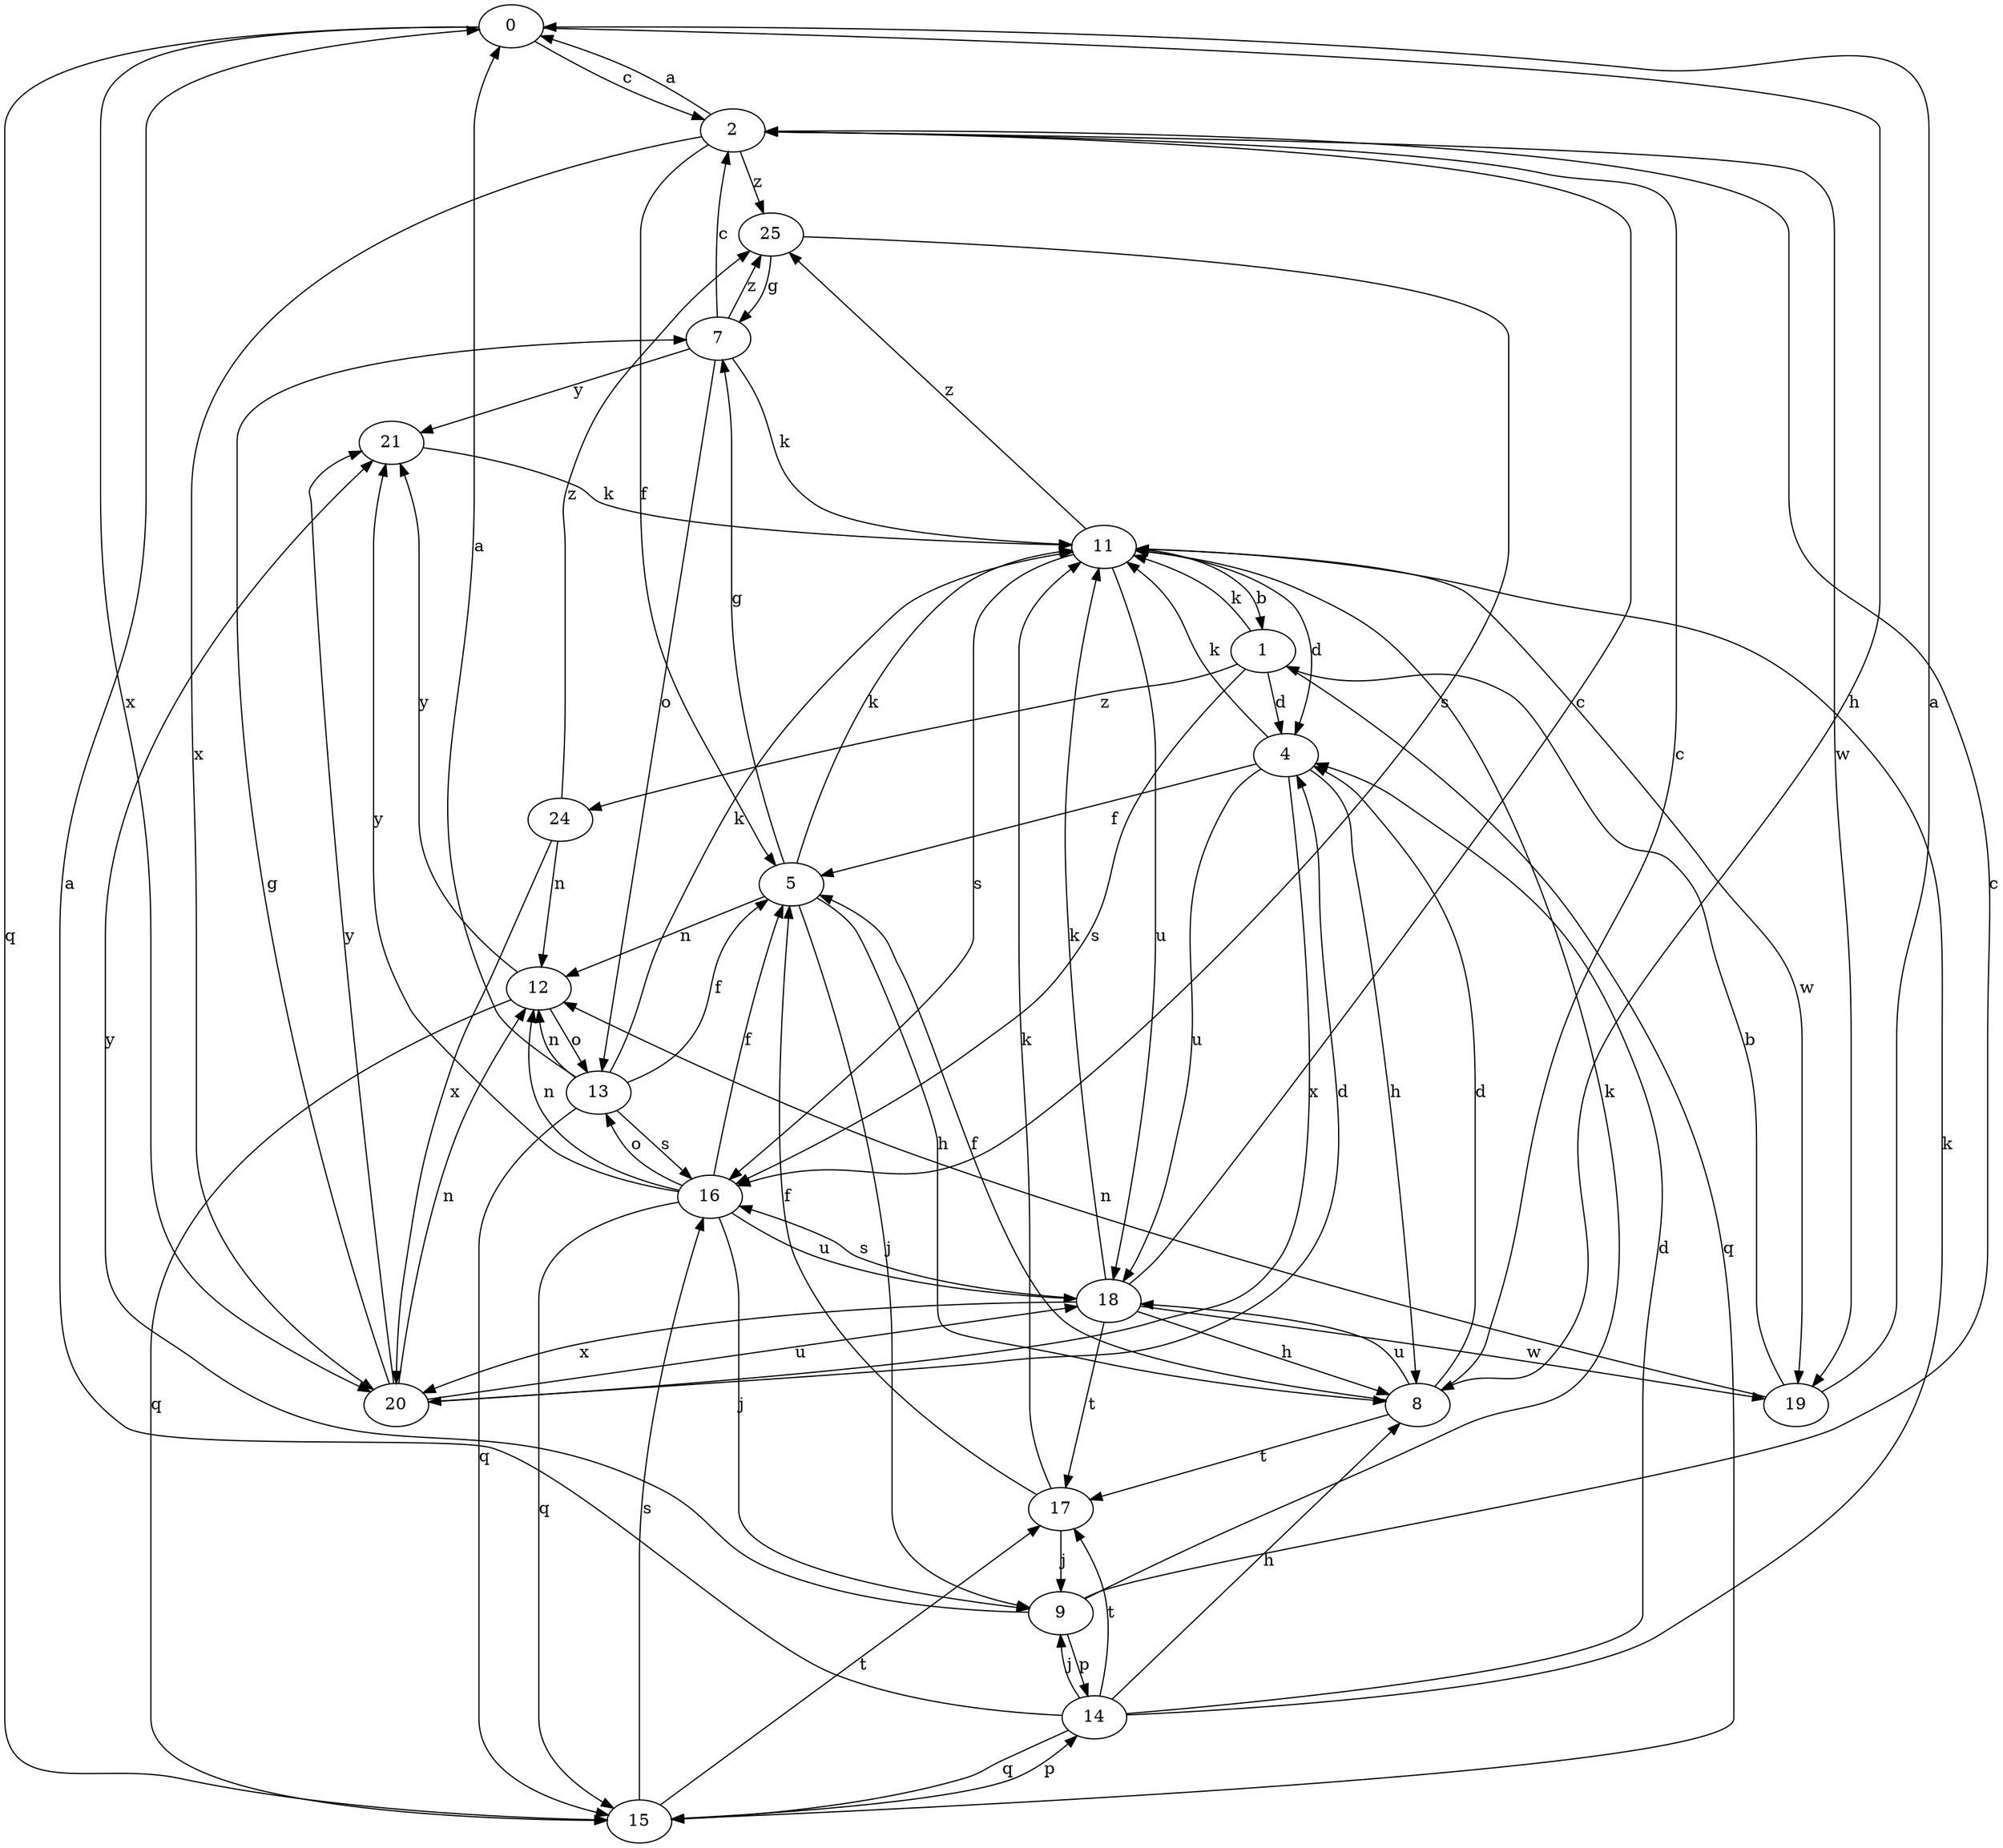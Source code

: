 strict digraph  {
0;
1;
2;
4;
5;
7;
8;
9;
11;
12;
13;
14;
15;
16;
17;
18;
19;
20;
21;
24;
25;
0 -> 2  [label=c];
0 -> 8  [label=h];
0 -> 15  [label=q];
0 -> 20  [label=x];
1 -> 4  [label=d];
1 -> 11  [label=k];
1 -> 15  [label=q];
1 -> 16  [label=s];
1 -> 24  [label=z];
2 -> 0  [label=a];
2 -> 5  [label=f];
2 -> 19  [label=w];
2 -> 20  [label=x];
2 -> 25  [label=z];
4 -> 5  [label=f];
4 -> 8  [label=h];
4 -> 11  [label=k];
4 -> 18  [label=u];
4 -> 20  [label=x];
5 -> 7  [label=g];
5 -> 8  [label=h];
5 -> 9  [label=j];
5 -> 11  [label=k];
5 -> 12  [label=n];
7 -> 2  [label=c];
7 -> 11  [label=k];
7 -> 13  [label=o];
7 -> 21  [label=y];
7 -> 25  [label=z];
8 -> 2  [label=c];
8 -> 4  [label=d];
8 -> 5  [label=f];
8 -> 17  [label=t];
8 -> 18  [label=u];
9 -> 2  [label=c];
9 -> 11  [label=k];
9 -> 14  [label=p];
9 -> 21  [label=y];
11 -> 1  [label=b];
11 -> 4  [label=d];
11 -> 16  [label=s];
11 -> 18  [label=u];
11 -> 19  [label=w];
11 -> 25  [label=z];
12 -> 13  [label=o];
12 -> 15  [label=q];
12 -> 21  [label=y];
13 -> 0  [label=a];
13 -> 5  [label=f];
13 -> 11  [label=k];
13 -> 12  [label=n];
13 -> 15  [label=q];
13 -> 16  [label=s];
14 -> 0  [label=a];
14 -> 4  [label=d];
14 -> 8  [label=h];
14 -> 9  [label=j];
14 -> 11  [label=k];
14 -> 15  [label=q];
14 -> 17  [label=t];
15 -> 14  [label=p];
15 -> 16  [label=s];
15 -> 17  [label=t];
16 -> 5  [label=f];
16 -> 9  [label=j];
16 -> 12  [label=n];
16 -> 13  [label=o];
16 -> 15  [label=q];
16 -> 18  [label=u];
16 -> 21  [label=y];
17 -> 5  [label=f];
17 -> 9  [label=j];
17 -> 11  [label=k];
18 -> 2  [label=c];
18 -> 8  [label=h];
18 -> 11  [label=k];
18 -> 16  [label=s];
18 -> 17  [label=t];
18 -> 19  [label=w];
18 -> 20  [label=x];
19 -> 0  [label=a];
19 -> 1  [label=b];
19 -> 12  [label=n];
20 -> 4  [label=d];
20 -> 7  [label=g];
20 -> 12  [label=n];
20 -> 18  [label=u];
20 -> 21  [label=y];
21 -> 11  [label=k];
24 -> 12  [label=n];
24 -> 20  [label=x];
24 -> 25  [label=z];
25 -> 7  [label=g];
25 -> 16  [label=s];
}
